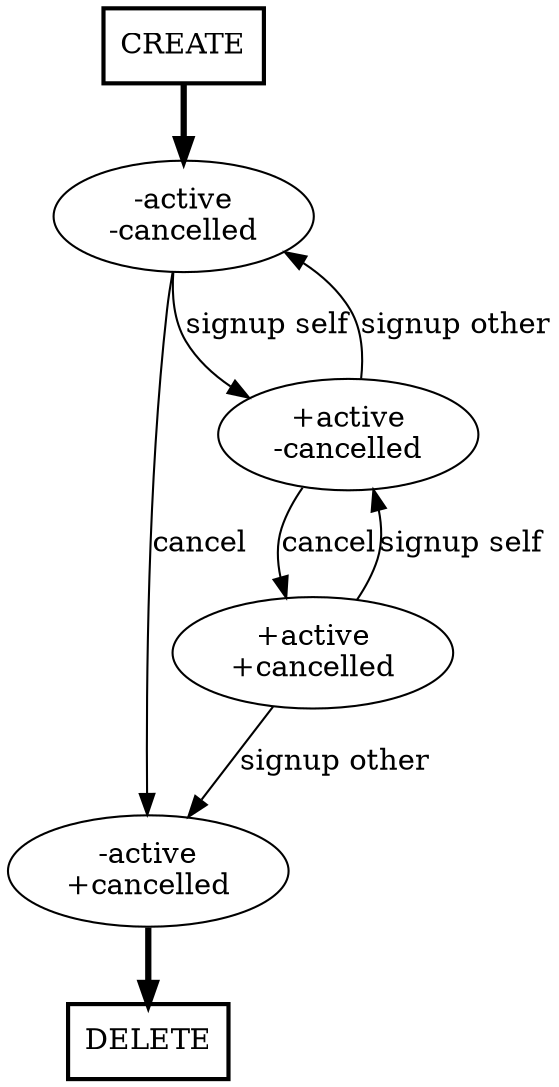 digraph usersubscription {
    00[label="-active\n-cancelled"];
    01[label="-active\n+cancelled"];
    10[label="+active\n-cancelled"];
    11[label="+active\n+cancelled"];
    CREATE[shape="box",style="bold"];
    DELETE[shape="box",style="bold"];

    CREATE->00[penwidth=3,arrowType="vee"];
    00->10[label="signup self"];
    10->00[label="signup other"];
    10->11[label="cancel"];
    11->10[label="signup self"];
    00->01[label="cancel"];
    11->01[label="signup other"];
    01->DELETE[penwidth=3,arrowType="vee"];
}
